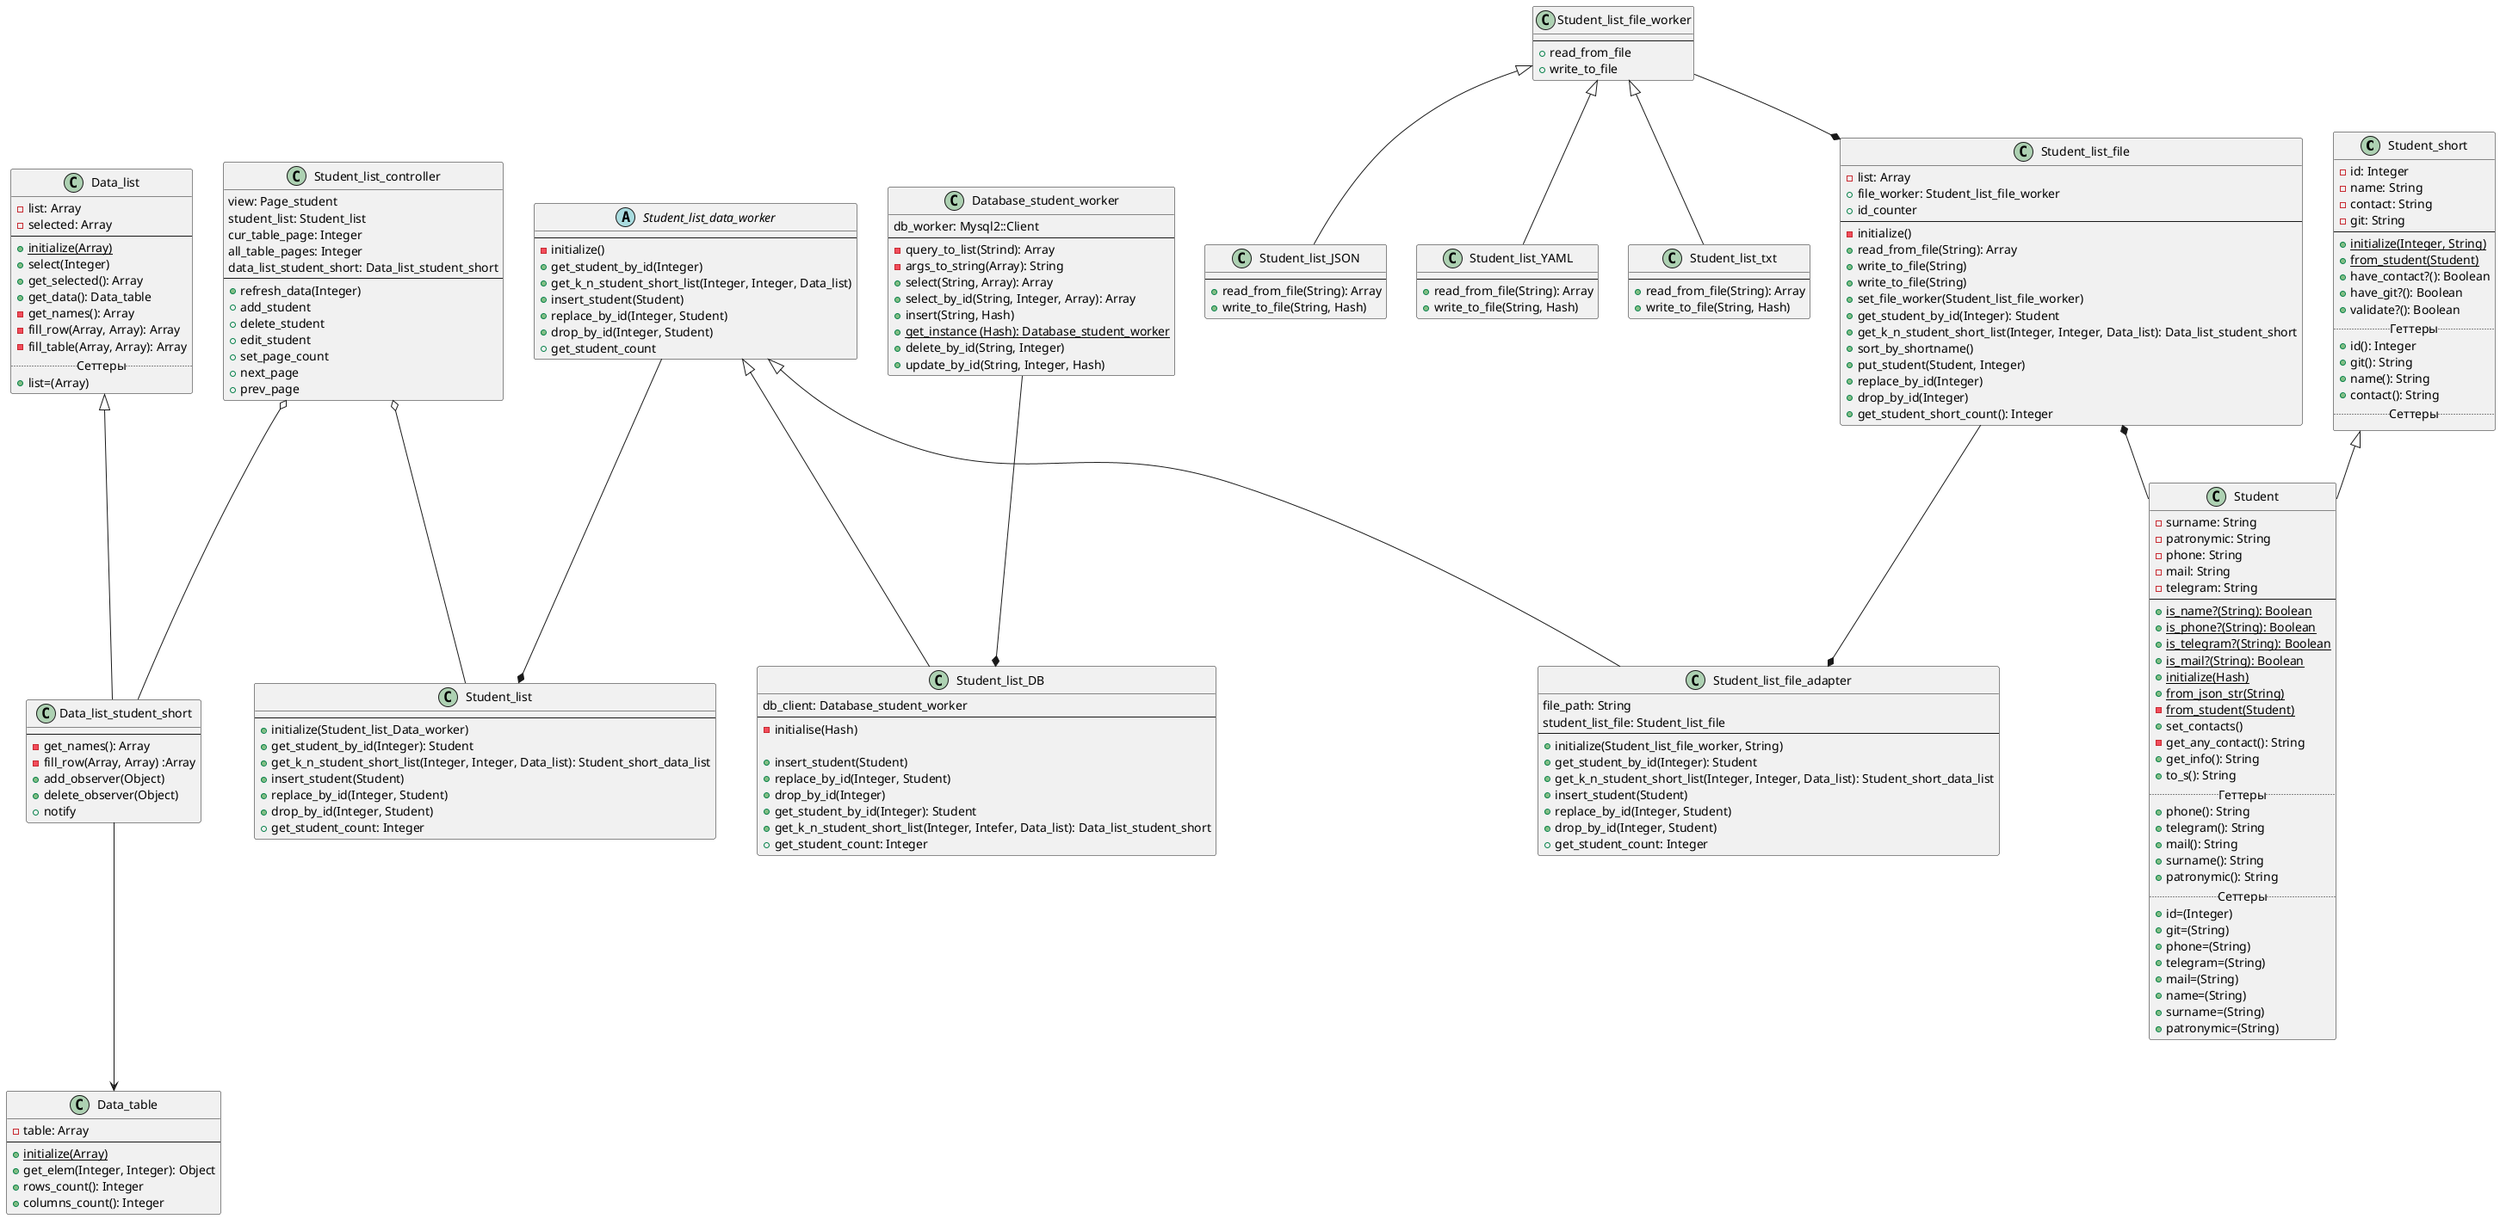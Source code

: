 @startuml
'https://plantuml.com/sequence-diagram
Class Student_short
 {
      -id: Integer
      -name: String
      -contact: String
      -git: String
 --
      +{static}initialize(Integer, String)
      +{static}from_student(Student)
      +have_contact?(): Boolean
      +have_git?(): Boolean
      +validate?(): Boolean
      .. Геттеры ..
      +id(): Integer
      +git(): String
      +name(): String
      +contact(): String
      .. Сеттеры ..
  }


Class Student extends Student_short{
     -surname: String
     -patronymic: String
     -phone: String
     -mail: String
     -telegram: String
--
     +{static}is_name?(String): Boolean
     +{static}is_phone?(String): Boolean
     +{static}is_telegram?(String): Boolean
     +{static}is_mail?(String): Boolean
     +{static}initialize(Hash)
     +{static}from_json_str(String)
     -{static}from_student(Student)
     +set_contacts()
     -get_any_contact(): String
     +get_info(): String
     +to_s(): String
     .. Геттеры ..
     +phone(): String
     +telegram(): String
     +mail(): String
     +surname(): String
     +patronymic(): String
     .. Сеттеры ..
     +id=(Integer)
     +git=(String)
     +phone=(String)
     +telegram=(String)
     +mail=(String)
     +name=(String)
     +surname=(String)
     +patronymic=(String)
 }

Class Data_list
 {
      -list: Array
      -selected: Array
 --
      +{static}initialize(Array)
      +select(Integer)
      +get_selected(): Array
      +get_data(): Data_table
      -get_names(): Array
      -fill_row(Array, Array): Array
      -fill_table(Array, Array): Array
..Сеттеры..
      +list=(Array)
  }

Class Data_list_student_short extends Data_list
 {
 --
      -get_names(): Array
      -fill_row(Array, Array) :Array
+add_observer(Object)
+delete_observer(Object)
+notify
  }

Class Data_table
 {
      -table: Array
 --
      +{static}initialize(Array)
      +get_elem(Integer, Integer): Object
      +rows_count(): Integer
      +columns_count(): Integer
  }
Class Student_list_file
{
-list: Array
+file_worker: Student_list_file_worker
+id_counter
--
      -initialize()
+read_from_file(String): Array
+write_to_file(String)
+write_to_file(String)
+set_file_worker(Student_list_file_worker)
      +get_student_by_id(Integer): Student
      +get_k_n_student_short_list(Integer, Integer, Data_list): Data_list_student_short
      +sort_by_shortname()
      +put_student(Student, Integer)
      +replace_by_id(Integer)
      +drop_by_id(Integer)
      +get_student_short_count(): Integer
}

Class Student_list_file_adapter extends Student_list_data_worker
{
file_path: String
student_list_file: Student_list_file
--
+initialize(Student_list_file_worker, String)
+get_student_by_id(Integer): Student
+get_k_n_student_short_list(Integer, Integer, Data_list): Student_short_data_list
+insert_student(Student)
+replace_by_id(Integer, Student)
+drop_by_id(Integer, Student)
+get_student_count: Integer
}

Class Student_list
{
--
+initialize(Student_list_Data_worker)
+get_student_by_id(Integer): Student
+get_k_n_student_short_list(Integer, Integer, Data_list): Student_short_data_list
+insert_student(Student)
+replace_by_id(Integer, Student)
+drop_by_id(Integer, Student)
+get_student_count: Integer
}
abstract class Student_list_data_worker
{
--
-initialize()
+get_student_by_id(Integer)
+get_k_n_student_short_list(Integer, Integer, Data_list)
+insert_student(Student)
+replace_by_id(Integer, Student)
+drop_by_id(Integer, Student)
+get_student_count
}

Class Student_list_file_worker
{
--
+read_from_file
+write_to_file
}

Class Student_list_txt extends Student_list_file_worker
{
--
+read_from_file(String): Array
+write_to_file(String, Hash)
}

Class Student_list_JSON extends Student_list_file_worker
{
--
+read_from_file(String): Array
+write_to_file(String, Hash)
}

Class Student_list_YAML extends Student_list_file_worker
{
--
+read_from_file(String): Array
+write_to_file(String, Hash)
}
Class Database_student_worker
{
db_worker: Mysql2::Client
--
-query_to_list(Strind): Array
-args_to_string(Array): String
+select(String, Array): Array
+select_by_id(String, Integer, Array): Array
+insert(String, Hash)
+{static} get_instance (Hash): Database_student_worker
+delete_by_id(String, Integer)
+update_by_id(String, Integer, Hash)
}
Class Student_list_DB extends Student_list_data_worker
{
db_client: Database_student_worker
--
-initialise(Hash)

+insert_student(Student)
+replace_by_id(Integer, Student)
+drop_by_id(Integer)
+get_student_by_id(Integer): Student
+get_k_n_student_short_list(Integer, Intefer, Data_list): Data_list_student_short
+get_student_count: Integer
}


class Student_list_controller
{
view: Page_student
student_list: Student_list
cur_table_page: Integer
all_table_pages: Integer
data_list_student_short: Data_list_student_short
--
+refresh_data(Integer)
+add_student
+delete_student
+edit_student
+set_page_count
+next_page
+prev_page
}

Student_list_controller o-- Student_list

Student_list_controller o-- Data_list_student_short
Database_student_worker--*Student_list_DB
Student_list_data_worker --* Student_list
Student_list_file_worker --* Student_list_file
Student_list_file --* Student_list_file_adapter
Data_list_student_short --> Data_table
Student_list_file *-- Student
@enduml